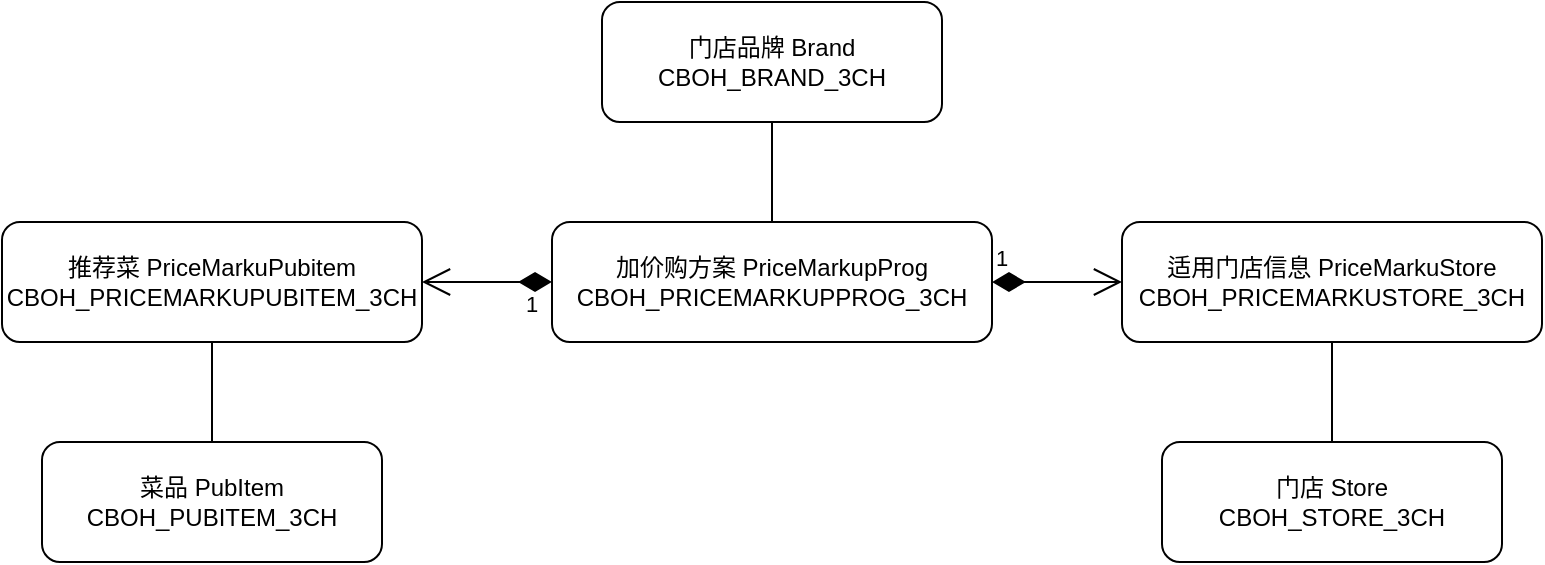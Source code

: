 <mxfile version="12.9.0" type="github">
  <diagram id="aHnSFY_lVHJRRScGlUTZ" name="Page-1">
    <mxGraphModel dx="892" dy="498" grid="1" gridSize="10" guides="1" tooltips="1" connect="1" arrows="1" fold="1" page="1" pageScale="1" pageWidth="827" pageHeight="1169" math="0" shadow="0">
      <root>
        <mxCell id="0" />
        <mxCell id="1" parent="0" />
        <mxCell id="7J_5dOZZ6hB1ZEXu1xKR-2" value="门店品牌&amp;nbsp;Brand&lt;br&gt;CBOH_BRAND_3CH" style="rounded=1;whiteSpace=wrap;html=1;" vertex="1" parent="1">
          <mxGeometry x="310" y="30" width="170" height="60" as="geometry" />
        </mxCell>
        <mxCell id="7J_5dOZZ6hB1ZEXu1xKR-3" value="加价购方案 PriceMarkupProg&lt;br&gt;CBOH_PRICEMARKUPPROG_3CH" style="rounded=1;whiteSpace=wrap;html=1;" vertex="1" parent="1">
          <mxGeometry x="285" y="140" width="220" height="60" as="geometry" />
        </mxCell>
        <mxCell id="7J_5dOZZ6hB1ZEXu1xKR-4" value="推荐菜 PriceMarkuPubitem&lt;br&gt;CBOH_PRICEMARKUPUBITEM_3CH" style="rounded=1;whiteSpace=wrap;html=1;" vertex="1" parent="1">
          <mxGeometry x="10" y="140" width="210" height="60" as="geometry" />
        </mxCell>
        <mxCell id="7J_5dOZZ6hB1ZEXu1xKR-5" value="" style="endArrow=none;html=1;entryX=0.5;entryY=1;entryDx=0;entryDy=0;exitX=0.5;exitY=0;exitDx=0;exitDy=0;" edge="1" parent="1" target="7J_5dOZZ6hB1ZEXu1xKR-4" source="7J_5dOZZ6hB1ZEXu1xKR-11">
          <mxGeometry width="50" height="50" relative="1" as="geometry">
            <mxPoint x="135" y="250" as="sourcePoint" />
            <mxPoint x="153" y="100" as="targetPoint" />
          </mxGeometry>
        </mxCell>
        <mxCell id="7J_5dOZZ6hB1ZEXu1xKR-6" value="门店 Store&lt;br&gt;CBOH_STORE_3CH" style="rounded=1;whiteSpace=wrap;html=1;" vertex="1" parent="1">
          <mxGeometry x="590" y="250" width="170" height="60" as="geometry" />
        </mxCell>
        <mxCell id="7J_5dOZZ6hB1ZEXu1xKR-7" value="" style="endArrow=none;html=1;entryX=0.5;entryY=1;entryDx=0;entryDy=0;" edge="1" parent="1" source="7J_5dOZZ6hB1ZEXu1xKR-6" target="7J_5dOZZ6hB1ZEXu1xKR-8">
          <mxGeometry width="50" height="50" relative="1" as="geometry">
            <mxPoint x="284" y="320" as="sourcePoint" />
            <mxPoint x="210" y="320" as="targetPoint" />
            <Array as="points" />
          </mxGeometry>
        </mxCell>
        <mxCell id="7J_5dOZZ6hB1ZEXu1xKR-8" value="适用门店信息 PriceMarkuStore&lt;br&gt;CBOH_PRICEMARKUSTORE_3CH" style="rounded=1;whiteSpace=wrap;html=1;" vertex="1" parent="1">
          <mxGeometry x="570" y="140" width="210" height="60" as="geometry" />
        </mxCell>
        <mxCell id="7J_5dOZZ6hB1ZEXu1xKR-9" value="1" style="endArrow=open;html=1;endSize=12;startArrow=diamondThin;startSize=14;startFill=1;edgeStyle=orthogonalEdgeStyle;align=left;verticalAlign=bottom;entryX=0;entryY=0.5;entryDx=0;entryDy=0;exitX=1;exitY=0.5;exitDx=0;exitDy=0;" edge="1" parent="1" target="7J_5dOZZ6hB1ZEXu1xKR-8" source="7J_5dOZZ6hB1ZEXu1xKR-3">
          <mxGeometry x="-1" y="3" relative="1" as="geometry">
            <mxPoint x="510" y="170" as="sourcePoint" />
            <mxPoint x="560" y="169.6" as="targetPoint" />
          </mxGeometry>
        </mxCell>
        <mxCell id="7J_5dOZZ6hB1ZEXu1xKR-10" value="1" style="endArrow=open;html=1;endSize=12;startArrow=diamondThin;startSize=14;startFill=1;edgeStyle=orthogonalEdgeStyle;align=left;verticalAlign=bottom;entryX=1;entryY=0.5;entryDx=0;entryDy=0;exitX=0;exitY=0.5;exitDx=0;exitDy=0;" edge="1" parent="1" target="7J_5dOZZ6hB1ZEXu1xKR-4" source="7J_5dOZZ6hB1ZEXu1xKR-3">
          <mxGeometry x="-0.538" y="20" relative="1" as="geometry">
            <mxPoint x="280" y="170" as="sourcePoint" />
            <mxPoint x="580" y="180" as="targetPoint" />
            <mxPoint as="offset" />
          </mxGeometry>
        </mxCell>
        <mxCell id="7J_5dOZZ6hB1ZEXu1xKR-11" value="菜品 PubItem&lt;br&gt;CBOH_PUBITEM_3CH" style="rounded=1;whiteSpace=wrap;html=1;" vertex="1" parent="1">
          <mxGeometry x="30" y="250" width="170" height="60" as="geometry" />
        </mxCell>
        <mxCell id="7J_5dOZZ6hB1ZEXu1xKR-12" value="" style="endArrow=none;html=1;entryX=0.5;entryY=1;entryDx=0;entryDy=0;exitX=0.5;exitY=0;exitDx=0;exitDy=0;" edge="1" parent="1" source="7J_5dOZZ6hB1ZEXu1xKR-3" target="7J_5dOZZ6hB1ZEXu1xKR-2">
          <mxGeometry width="50" height="50" relative="1" as="geometry">
            <mxPoint x="420" y="230" as="sourcePoint" />
            <mxPoint x="470" y="180" as="targetPoint" />
          </mxGeometry>
        </mxCell>
      </root>
    </mxGraphModel>
  </diagram>
</mxfile>
